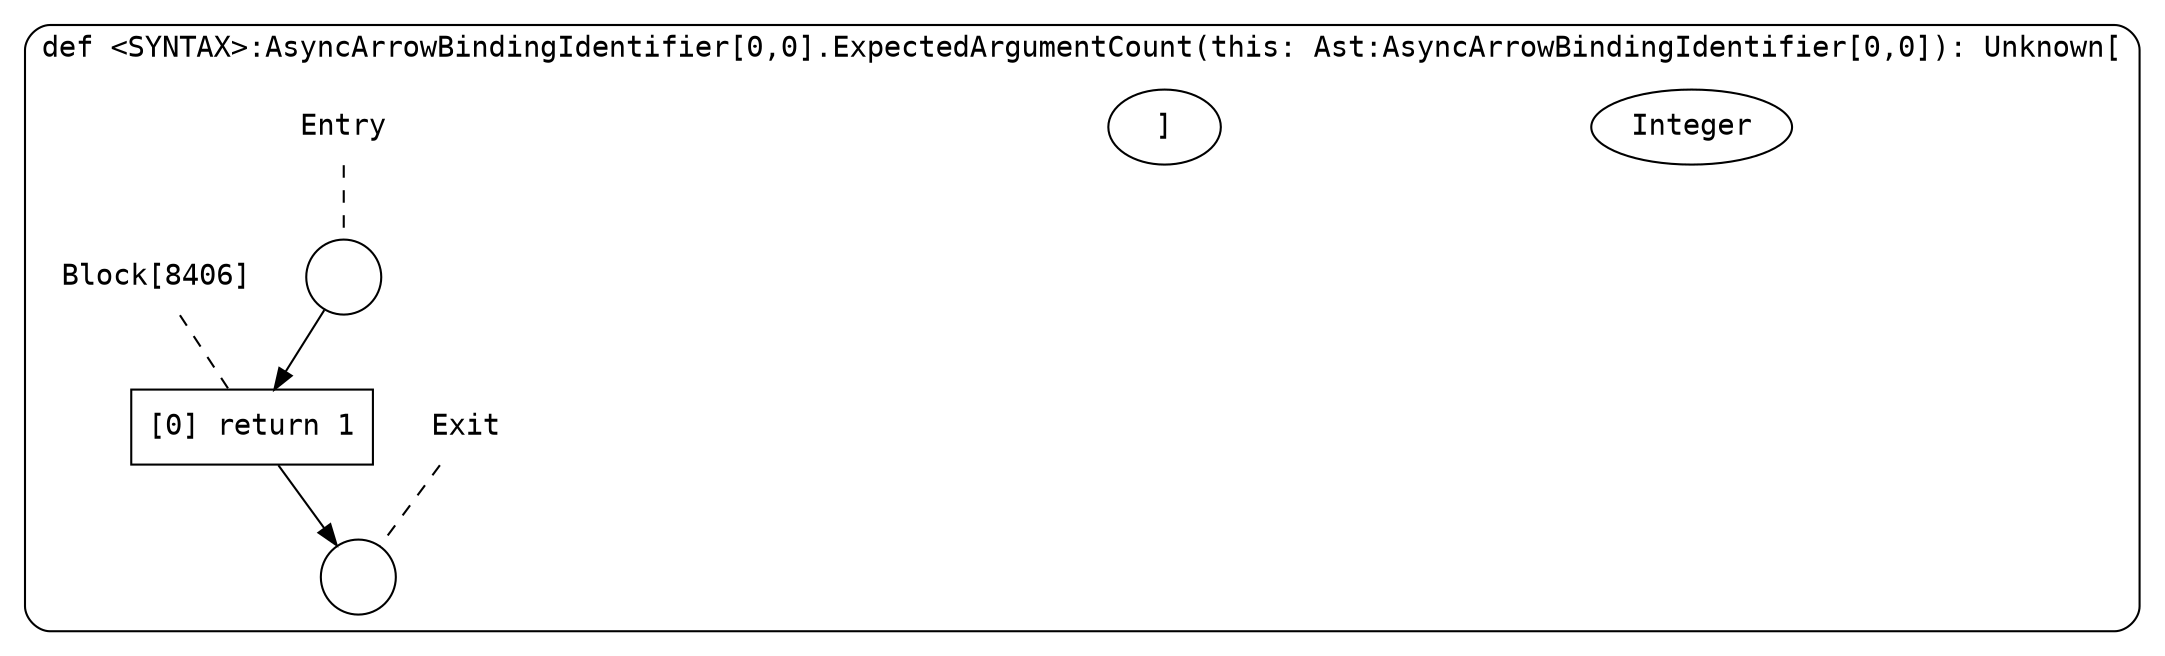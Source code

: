 digraph {
  graph [fontname = "Consolas"]
  node [fontname = "Consolas"]
  edge [fontname = "Consolas"]
  subgraph cluster1563 {
    label = "def <SYNTAX>:AsyncArrowBindingIdentifier[0,0].ExpectedArgumentCount(this: Ast:AsyncArrowBindingIdentifier[0,0]): Unknown["Integer"]"
    style = rounded
    cluster1563_entry_name [shape=none, label=<<font color="black">Entry</font>>]
    cluster1563_entry_name -> cluster1563_entry [arrowhead=none, color="black", style=dashed]
    cluster1563_entry [shape=circle label=" " color="black" fillcolor="white" style=filled]
    cluster1563_entry -> node8406 [color="black"]
    cluster1563_exit_name [shape=none, label=<<font color="black">Exit</font>>]
    cluster1563_exit_name -> cluster1563_exit [arrowhead=none, color="black", style=dashed]
    cluster1563_exit [shape=circle label=" " color="black" fillcolor="white" style=filled]
    node8406_name [shape=none, label=<<font color="black">Block[8406]</font>>]
    node8406_name -> node8406 [arrowhead=none, color="black", style=dashed]
    node8406 [shape=box, label=<<font color="black">[0] return 1<BR ALIGN="LEFT"/></font>> color="black" fillcolor="white", style=filled]
    node8406 -> cluster1563_exit [color="black"]
  }
}